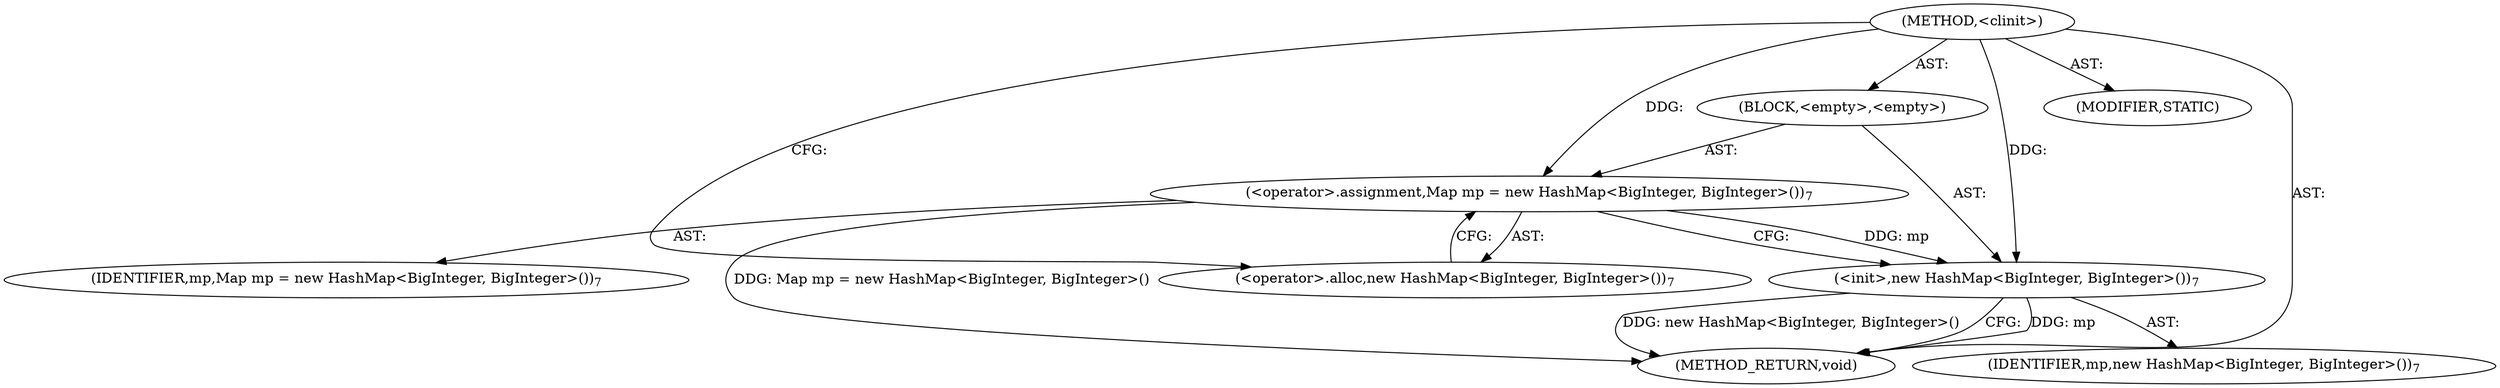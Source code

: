 digraph "&lt;clinit&gt;" {  
"199" [label = <(METHOD,&lt;clinit&gt;)> ]
"200" [label = <(BLOCK,&lt;empty&gt;,&lt;empty&gt;)> ]
"201" [label = <(&lt;operator&gt;.assignment,Map mp = new HashMap&lt;BigInteger, BigInteger&gt;())<SUB>7</SUB>> ]
"202" [label = <(IDENTIFIER,mp,Map mp = new HashMap&lt;BigInteger, BigInteger&gt;())<SUB>7</SUB>> ]
"203" [label = <(&lt;operator&gt;.alloc,new HashMap&lt;BigInteger, BigInteger&gt;())<SUB>7</SUB>> ]
"204" [label = <(&lt;init&gt;,new HashMap&lt;BigInteger, BigInteger&gt;())<SUB>7</SUB>> ]
"3" [label = <(IDENTIFIER,mp,new HashMap&lt;BigInteger, BigInteger&gt;())<SUB>7</SUB>> ]
"205" [label = <(MODIFIER,STATIC)> ]
"206" [label = <(METHOD_RETURN,void)> ]
  "199" -> "200"  [ label = "AST: "] 
  "199" -> "205"  [ label = "AST: "] 
  "199" -> "206"  [ label = "AST: "] 
  "200" -> "201"  [ label = "AST: "] 
  "200" -> "204"  [ label = "AST: "] 
  "201" -> "202"  [ label = "AST: "] 
  "201" -> "203"  [ label = "AST: "] 
  "204" -> "3"  [ label = "AST: "] 
  "201" -> "204"  [ label = "CFG: "] 
  "204" -> "206"  [ label = "CFG: "] 
  "203" -> "201"  [ label = "CFG: "] 
  "199" -> "203"  [ label = "CFG: "] 
  "201" -> "206"  [ label = "DDG: Map mp = new HashMap&lt;BigInteger, BigInteger&gt;()"] 
  "204" -> "206"  [ label = "DDG: mp"] 
  "204" -> "206"  [ label = "DDG: new HashMap&lt;BigInteger, BigInteger&gt;()"] 
  "199" -> "201"  [ label = "DDG: "] 
  "201" -> "204"  [ label = "DDG: mp"] 
  "199" -> "204"  [ label = "DDG: "] 
}
